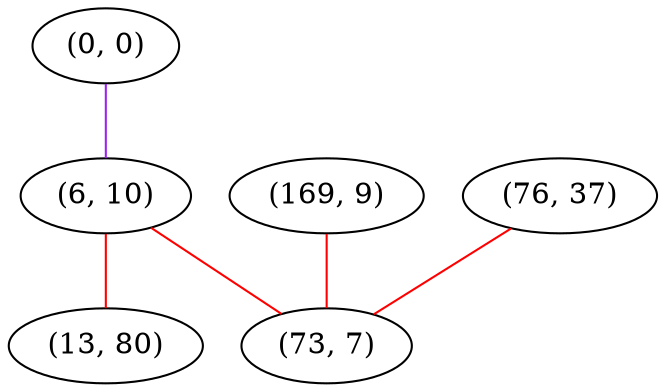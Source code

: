 graph "" {
"(0, 0)";
"(6, 10)";
"(169, 9)";
"(13, 80)";
"(76, 37)";
"(73, 7)";
"(0, 0)" -- "(6, 10)"  [color=purple, key=0, weight=4];
"(6, 10)" -- "(13, 80)"  [color=red, key=0, weight=1];
"(6, 10)" -- "(73, 7)"  [color=red, key=0, weight=1];
"(169, 9)" -- "(73, 7)"  [color=red, key=0, weight=1];
"(76, 37)" -- "(73, 7)"  [color=red, key=0, weight=1];
}
